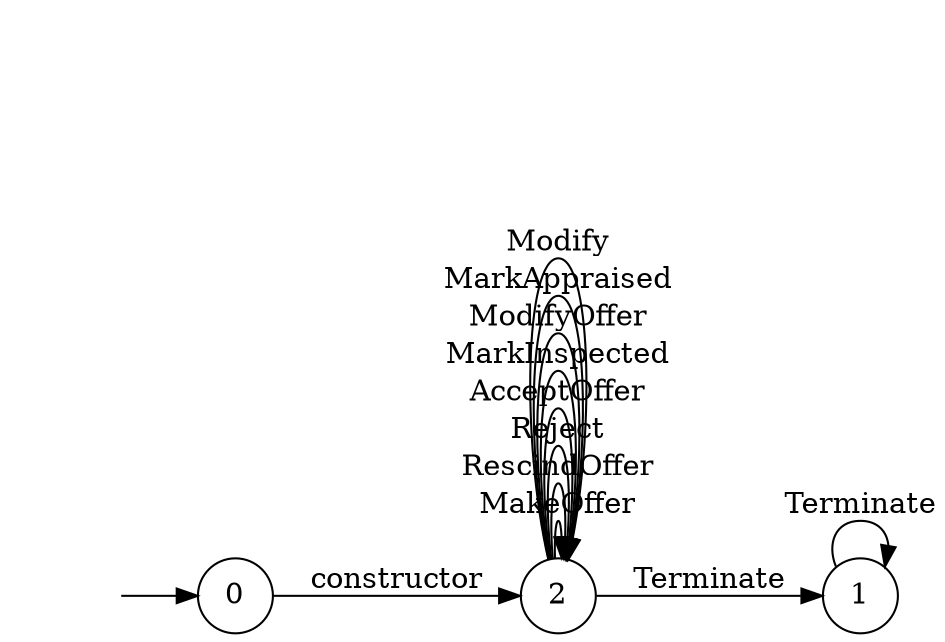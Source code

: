 digraph "Dapp-Automata-data/fuzzer/testnetdata-model-rq1-fix/AssetTransfer/FSM-1" {
	graph [rankdir=LR]
	"" [label="" shape=plaintext]
	0 [label=0 shape=circle]
	2 [label=2 shape=circle]
	1 [label=1 shape=circle]
	"" -> 0 [label=""]
	0 -> 2 [label=constructor]
	2 -> 2 [label=MakeOffer]
	2 -> 2 [label=RescindOffer]
	2 -> 2 [label=Reject]
	2 -> 1 [label=Terminate]
	2 -> 2 [label=AcceptOffer]
	2 -> 2 [label=MarkInspected]
	2 -> 2 [label=ModifyOffer]
	2 -> 2 [label=MarkAppraised]
	2 -> 2 [label=Modify]
	1 -> 1 [label=Terminate]
}
